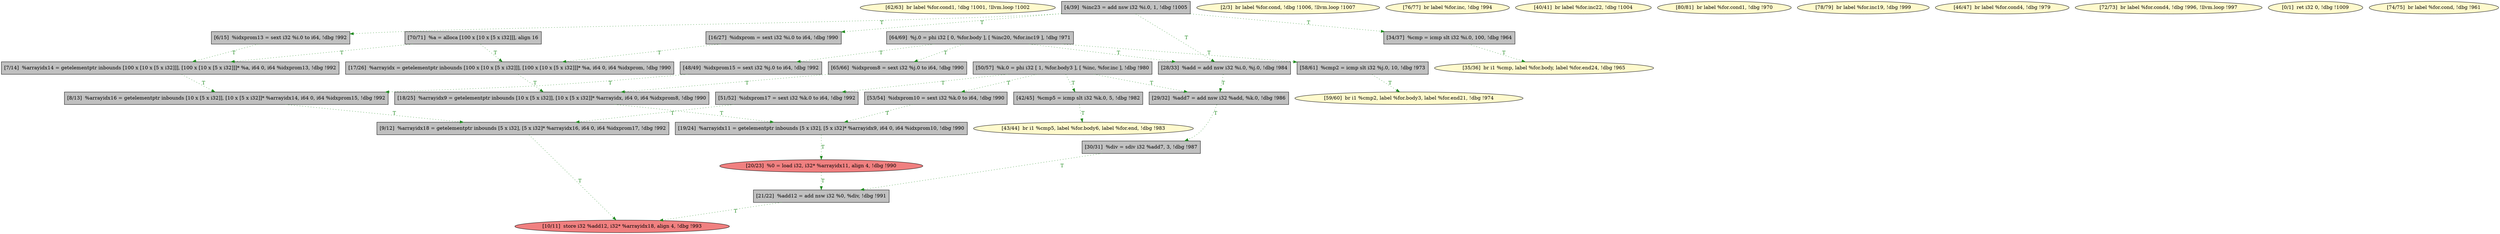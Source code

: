 
digraph G {


node133 [fillcolor=lemonchiffon,label="[62/63]  br label %for.cond1, !dbg !1001, !llvm.loop !1002",shape=ellipse,style=filled ]
node112 [fillcolor=grey,label="[9/12]  %arrayidx18 = getelementptr inbounds [5 x i32], [5 x i32]* %arrayidx16, i64 0, i64 %idxprom17, !dbg !992",shape=rectangle,style=filled ]
node103 [fillcolor=grey,label="[48/49]  %idxprom15 = sext i32 %j.0 to i64, !dbg !992",shape=rectangle,style=filled ]
node121 [fillcolor=lightcoral,label="[20/23]  %0 = load i32, i32* %arrayidx11, align 4, !dbg !990",shape=ellipse,style=filled ]
node109 [fillcolor=lemonchiffon,label="[2/3]  br label %for.cond, !dbg !1006, !llvm.loop !1007",shape=ellipse,style=filled ]
node114 [fillcolor=grey,label="[53/54]  %idxprom10 = sext i32 %k.0 to i64, !dbg !990",shape=rectangle,style=filled ]
node97 [fillcolor=grey,label="[6/15]  %idxprom13 = sext i32 %i.0 to i64, !dbg !992",shape=rectangle,style=filled ]
node107 [fillcolor=grey,label="[51/52]  %idxprom17 = sext i32 %k.0 to i64, !dbg !992",shape=rectangle,style=filled ]
node106 [fillcolor=grey,label="[29/32]  %add7 = add nsw i32 %add, %k.0, !dbg !986",shape=rectangle,style=filled ]
node113 [fillcolor=lemonchiffon,label="[76/77]  br label %for.inc, !dbg !994",shape=ellipse,style=filled ]
node105 [fillcolor=lemonchiffon,label="[40/41]  br label %for.inc22, !dbg !1004",shape=ellipse,style=filled ]
node131 [fillcolor=lemonchiffon,label="[59/60]  br i1 %cmp2, label %for.body3, label %for.end21, !dbg !974",shape=ellipse,style=filled ]
node108 [fillcolor=lemonchiffon,label="[80/81]  br label %for.cond1, !dbg !970",shape=ellipse,style=filled ]
node102 [fillcolor=lemonchiffon,label="[78/79]  br label %for.inc19, !dbg !999",shape=ellipse,style=filled ]
node126 [fillcolor=grey,label="[4/39]  %inc23 = add nsw i32 %i.0, 1, !dbg !1005",shape=rectangle,style=filled ]
node98 [fillcolor=grey,label="[21/22]  %add12 = add nsw i32 %0, %div, !dbg !991",shape=rectangle,style=filled ]
node101 [fillcolor=grey,label="[34/37]  %cmp = icmp slt i32 %i.0, 100, !dbg !964",shape=rectangle,style=filled ]
node111 [fillcolor=lemonchiffon,label="[46/47]  br label %for.cond4, !dbg !979",shape=ellipse,style=filled ]
node99 [fillcolor=lightcoral,label="[10/11]  store i32 %add12, i32* %arrayidx18, align 4, !dbg !993",shape=ellipse,style=filled ]
node116 [fillcolor=grey,label="[64/69]  %j.0 = phi i32 [ 0, %for.body ], [ %inc20, %for.inc19 ], !dbg !971",shape=rectangle,style=filled ]
node100 [fillcolor=grey,label="[30/31]  %div = sdiv i32 %add7, 3, !dbg !987",shape=rectangle,style=filled ]
node117 [fillcolor=grey,label="[8/13]  %arrayidx16 = getelementptr inbounds [10 x [5 x i32]], [10 x [5 x i32]]* %arrayidx14, i64 0, i64 %idxprom15, !dbg !992",shape=rectangle,style=filled ]
node120 [fillcolor=lemonchiffon,label="[72/73]  br label %for.cond4, !dbg !996, !llvm.loop !997",shape=ellipse,style=filled ]
node110 [fillcolor=lemonchiffon,label="[0/1]  ret i32 0, !dbg !1009",shape=ellipse,style=filled ]
node115 [fillcolor=grey,label="[58/61]  %cmp2 = icmp slt i32 %j.0, 10, !dbg !973",shape=rectangle,style=filled ]
node134 [fillcolor=grey,label="[18/25]  %arrayidx9 = getelementptr inbounds [10 x [5 x i32]], [10 x [5 x i32]]* %arrayidx, i64 0, i64 %idxprom8, !dbg !990",shape=rectangle,style=filled ]
node122 [fillcolor=grey,label="[42/45]  %cmp5 = icmp slt i32 %k.0, 5, !dbg !982",shape=rectangle,style=filled ]
node118 [fillcolor=lemonchiffon,label="[74/75]  br label %for.cond, !dbg !961",shape=ellipse,style=filled ]
node119 [fillcolor=grey,label="[65/66]  %idxprom8 = sext i32 %j.0 to i64, !dbg !990",shape=rectangle,style=filled ]
node123 [fillcolor=lemonchiffon,label="[35/36]  br i1 %cmp, label %for.body, label %for.end24, !dbg !965",shape=ellipse,style=filled ]
node124 [fillcolor=grey,label="[7/14]  %arrayidx14 = getelementptr inbounds [100 x [10 x [5 x i32]]], [100 x [10 x [5 x i32]]]* %a, i64 0, i64 %idxprom13, !dbg !992",shape=rectangle,style=filled ]
node125 [fillcolor=lemonchiffon,label="[43/44]  br i1 %cmp5, label %for.body6, label %for.end, !dbg !983",shape=ellipse,style=filled ]
node129 [fillcolor=grey,label="[16/27]  %idxprom = sext i32 %i.0 to i64, !dbg !990",shape=rectangle,style=filled ]
node130 [fillcolor=grey,label="[70/71]  %a = alloca [100 x [10 x [5 x i32]]], align 16",shape=rectangle,style=filled ]
node127 [fillcolor=grey,label="[19/24]  %arrayidx11 = getelementptr inbounds [5 x i32], [5 x i32]* %arrayidx9, i64 0, i64 %idxprom10, !dbg !990",shape=rectangle,style=filled ]
node128 [fillcolor=grey,label="[28/33]  %add = add nsw i32 %i.0, %j.0, !dbg !984",shape=rectangle,style=filled ]
node104 [fillcolor=grey,label="[50/57]  %k.0 = phi i32 [ 1, %for.body3 ], [ %inc, %for.inc ], !dbg !980",shape=rectangle,style=filled ]
node132 [fillcolor=grey,label="[17/26]  %arrayidx = getelementptr inbounds [100 x [10 x [5 x i32]]], [100 x [10 x [5 x i32]]]* %a, i64 0, i64 %idxprom, !dbg !990",shape=rectangle,style=filled ]

node114->node127 [style=dotted,color=forestgreen,label="T",fontcolor=forestgreen ]
node104->node107 [style=dotted,color=forestgreen,label="T",fontcolor=forestgreen ]
node112->node99 [style=dotted,color=forestgreen,label="T",fontcolor=forestgreen ]
node115->node131 [style=dotted,color=forestgreen,label="T",fontcolor=forestgreen ]
node117->node112 [style=dotted,color=forestgreen,label="T",fontcolor=forestgreen ]
node116->node103 [style=dotted,color=forestgreen,label="T",fontcolor=forestgreen ]
node106->node100 [style=dotted,color=forestgreen,label="T",fontcolor=forestgreen ]
node116->node115 [style=dotted,color=forestgreen,label="T",fontcolor=forestgreen ]
node116->node128 [style=dotted,color=forestgreen,label="T",fontcolor=forestgreen ]
node107->node112 [style=dotted,color=forestgreen,label="T",fontcolor=forestgreen ]
node98->node99 [style=dotted,color=forestgreen,label="T",fontcolor=forestgreen ]
node103->node117 [style=dotted,color=forestgreen,label="T",fontcolor=forestgreen ]
node129->node132 [style=dotted,color=forestgreen,label="T",fontcolor=forestgreen ]
node128->node106 [style=dotted,color=forestgreen,label="T",fontcolor=forestgreen ]
node101->node123 [style=dotted,color=forestgreen,label="T",fontcolor=forestgreen ]
node130->node124 [style=dotted,color=forestgreen,label="T",fontcolor=forestgreen ]
node100->node98 [style=dotted,color=forestgreen,label="T",fontcolor=forestgreen ]
node116->node119 [style=dotted,color=forestgreen,label="T",fontcolor=forestgreen ]
node97->node124 [style=dotted,color=forestgreen,label="T",fontcolor=forestgreen ]
node134->node127 [style=dotted,color=forestgreen,label="T",fontcolor=forestgreen ]
node127->node121 [style=dotted,color=forestgreen,label="T",fontcolor=forestgreen ]
node126->node97 [style=dotted,color=forestgreen,label="T",fontcolor=forestgreen ]
node124->node117 [style=dotted,color=forestgreen,label="T",fontcolor=forestgreen ]
node126->node129 [style=dotted,color=forestgreen,label="T",fontcolor=forestgreen ]
node104->node106 [style=dotted,color=forestgreen,label="T",fontcolor=forestgreen ]
node126->node128 [style=dotted,color=forestgreen,label="T",fontcolor=forestgreen ]
node121->node98 [style=dotted,color=forestgreen,label="T",fontcolor=forestgreen ]
node132->node134 [style=dotted,color=forestgreen,label="T",fontcolor=forestgreen ]
node119->node134 [style=dotted,color=forestgreen,label="T",fontcolor=forestgreen ]
node126->node101 [style=dotted,color=forestgreen,label="T",fontcolor=forestgreen ]
node104->node114 [style=dotted,color=forestgreen,label="T",fontcolor=forestgreen ]
node122->node125 [style=dotted,color=forestgreen,label="T",fontcolor=forestgreen ]
node130->node132 [style=dotted,color=forestgreen,label="T",fontcolor=forestgreen ]
node104->node122 [style=dotted,color=forestgreen,label="T",fontcolor=forestgreen ]


}
